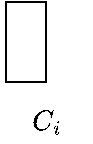 <mxGraphModel dx="374" dy="202" grid="1" gridSize="10" guides="1" tooltips="1" connect="1" arrows="1" fold="1" page="1" pageScale="1" pageWidth="827" pageHeight="1169" background="#ffffff"><root><mxCell id="0"/><mxCell id="1" parent="0"/><mxCell id="5" value="" style="rounded=0;whiteSpace=wrap;html=1;" vertex="1" parent="1"><mxGeometry x="80" y="320" width="20" height="40" as="geometry"/></mxCell><mxCell id="6" value="$$C_i$$" style="text;html=1;strokeColor=none;fillColor=none;align=center;verticalAlign=middle;whiteSpace=wrap;rounded=0;" vertex="1" parent="1"><mxGeometry x="80" y="370" width="40" height="20" as="geometry"/></mxCell></root></mxGraphModel>